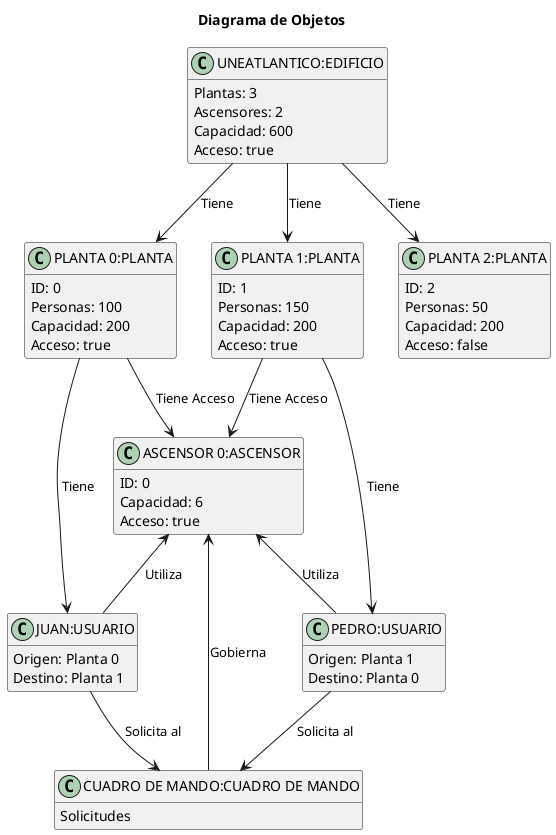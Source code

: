 @startuml Diagrama_de_Objetos

title Diagrama de Objetos

skinparam {
    NoteBackgroundColor #whiteSmoke
}

hide empty members

class "ASCENSOR 0:ASCENSOR"
{
    ID: 0
    Capacidad: 6
    Acceso: true
}

class "JUAN:USUARIO"
{
    Origen: Planta 0
    Destino: Planta 1
}

class "PEDRO:USUARIO"
{
    Origen: Planta 1
    Destino: Planta 0
}

class "CUADRO DE MANDO:CUADRO DE MANDO"
{
    Solicitudes
}

class "PLANTA 0:PLANTA"
{
    ID: 0
    Personas: 100
    Capacidad: 200
    Acceso: true
}

class "PLANTA 1:PLANTA"
{
    ID: 1
    Personas: 150
    Capacidad: 200
    Acceso: true
}

class "PLANTA 2:PLANTA"
{
    ID: 2
    Personas: 50
    Capacidad: 200
    Acceso: false
}

class "UNEATLANTICO:EDIFICIO"
{
    Plantas: 3
    Ascensores: 2
    Capacidad: 600
    Acceso: true
}

"UNEATLANTICO:EDIFICIO" --> "PLANTA 0:PLANTA" : Tiene
"UNEATLANTICO:EDIFICIO" --> "PLANTA 1:PLANTA" : Tiene
"UNEATLANTICO:EDIFICIO" --> "PLANTA 2:PLANTA" : Tiene

"PLANTA 0:PLANTA" --> "JUAN:USUARIO" : Tiene
"PLANTA 1:PLANTA" --> "PEDRO:USUARIO" : Tiene

"PLANTA 0:PLANTA" --> "ASCENSOR 0:ASCENSOR" : Tiene Acceso
"PLANTA 1:PLANTA" --> "ASCENSOR 0:ASCENSOR" : Tiene Acceso

"JUAN:USUARIO" -up-> "ASCENSOR 0:ASCENSOR" : Utiliza
"PEDRO:USUARIO" -up-> "ASCENSOR 0:ASCENSOR" : Utiliza

"JUAN:USUARIO" --> "CUADRO DE MANDO:CUADRO DE MANDO" : Solicita al
"PEDRO:USUARIO" --> "CUADRO DE MANDO:CUADRO DE MANDO" : Solicita al

"CUADRO DE MANDO:CUADRO DE MANDO" --> "ASCENSOR 0:ASCENSOR" : Gobierna


@enduml
